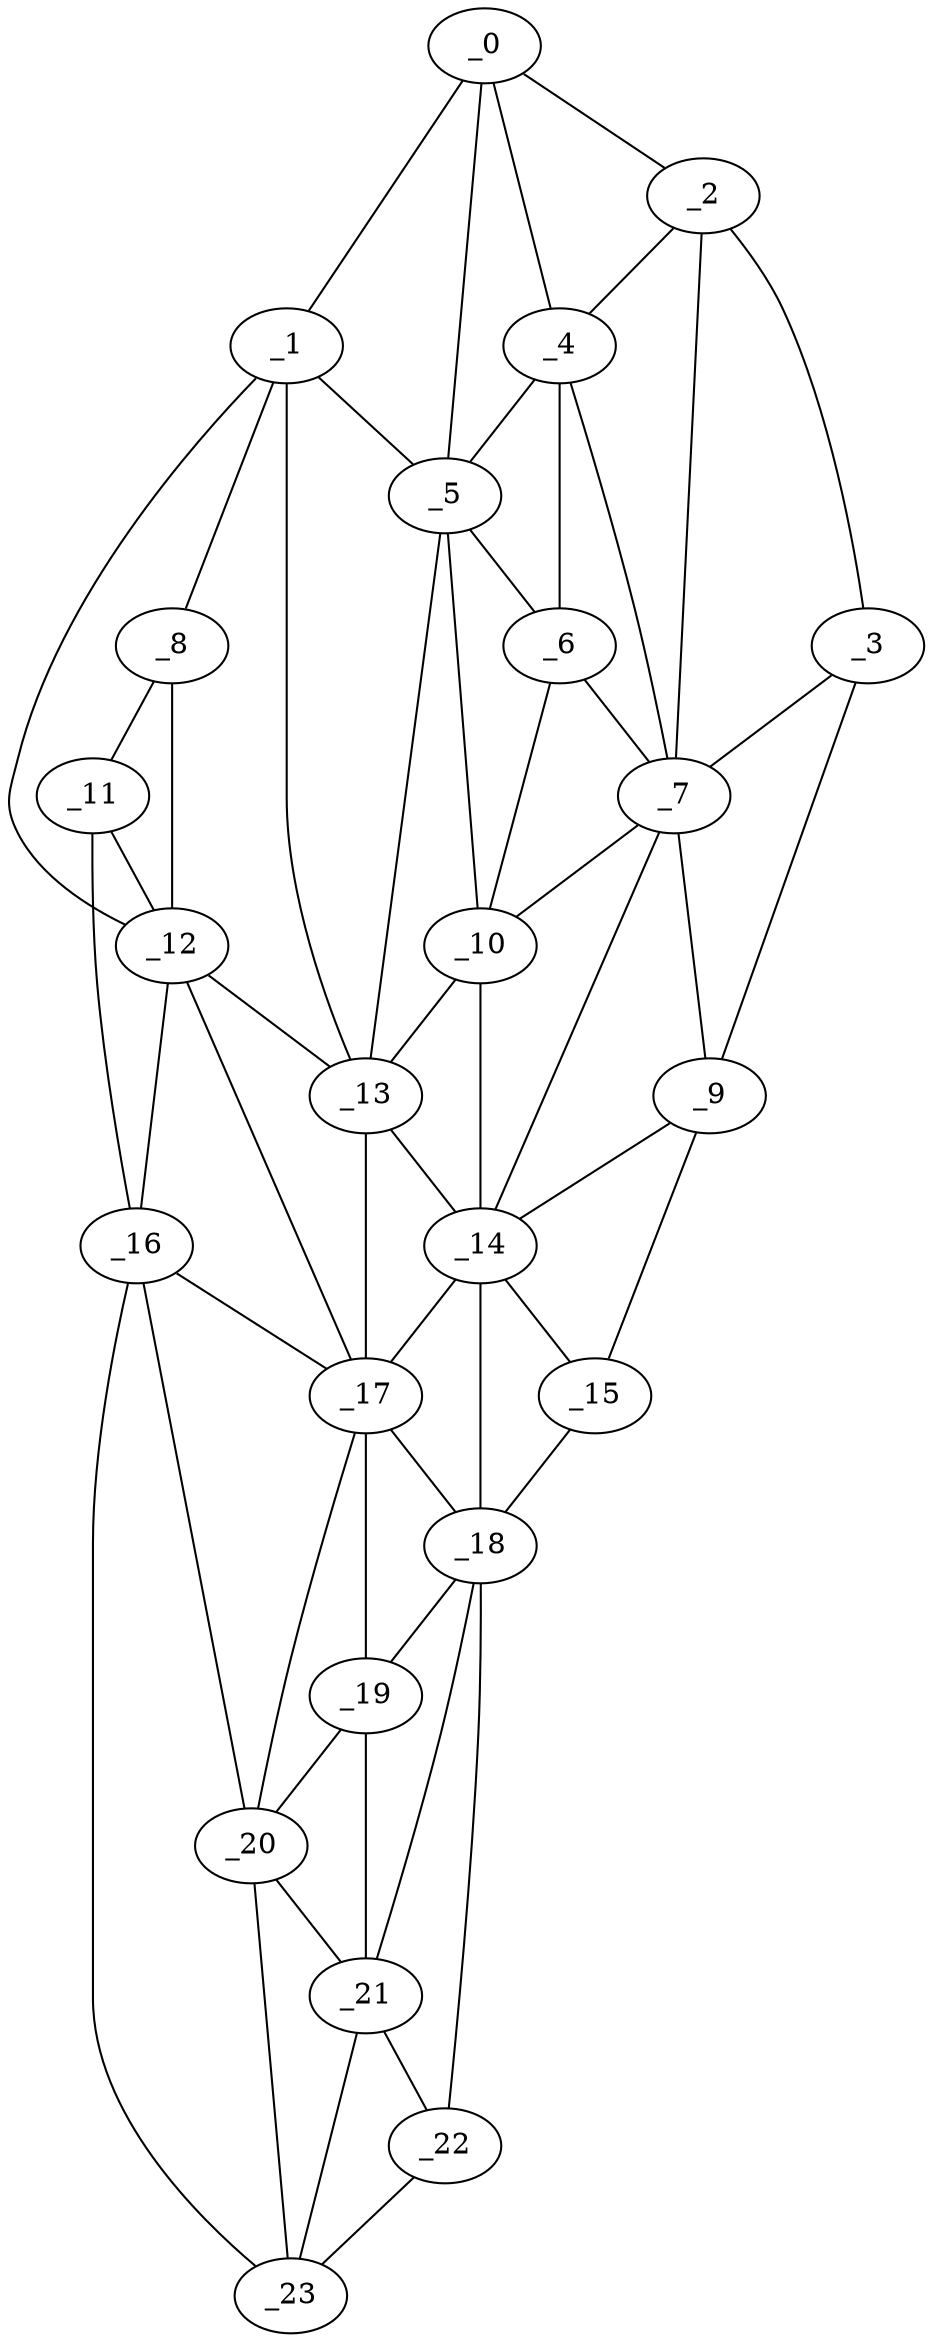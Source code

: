 graph "obj60__235.gxl" {
	_0	 [x=8,
		y=58];
	_1	 [x=11,
		y=68];
	_0 -- _1	 [valence=1];
	_2	 [x=12,
		y=37];
	_0 -- _2	 [valence=1];
	_4	 [x=19,
		y=46];
	_0 -- _4	 [valence=2];
	_5	 [x=19,
		y=52];
	_0 -- _5	 [valence=1];
	_1 -- _5	 [valence=1];
	_8	 [x=33,
		y=96];
	_1 -- _8	 [valence=1];
	_12	 [x=45,
		y=79];
	_1 -- _12	 [valence=1];
	_13	 [x=46,
		y=67];
	_1 -- _13	 [valence=2];
	_3	 [x=18,
		y=27];
	_2 -- _3	 [valence=1];
	_2 -- _4	 [valence=1];
	_7	 [x=30,
		y=35];
	_2 -- _7	 [valence=2];
	_3 -- _7	 [valence=1];
	_9	 [x=40,
		y=29];
	_3 -- _9	 [valence=1];
	_4 -- _5	 [valence=2];
	_6	 [x=27,
		y=46];
	_4 -- _6	 [valence=2];
	_4 -- _7	 [valence=2];
	_5 -- _6	 [valence=2];
	_10	 [x=40,
		y=52];
	_5 -- _10	 [valence=2];
	_5 -- _13	 [valence=2];
	_6 -- _7	 [valence=2];
	_6 -- _10	 [valence=2];
	_7 -- _9	 [valence=2];
	_7 -- _10	 [valence=2];
	_14	 [x=49,
		y=46];
	_7 -- _14	 [valence=2];
	_11	 [x=44,
		y=101];
	_8 -- _11	 [valence=1];
	_8 -- _12	 [valence=1];
	_9 -- _14	 [valence=2];
	_15	 [x=52,
		y=31];
	_9 -- _15	 [valence=1];
	_10 -- _13	 [valence=1];
	_10 -- _14	 [valence=2];
	_11 -- _12	 [valence=2];
	_16	 [x=63,
		y=98];
	_11 -- _16	 [valence=1];
	_12 -- _13	 [valence=1];
	_12 -- _16	 [valence=1];
	_17	 [x=66,
		y=68];
	_12 -- _17	 [valence=2];
	_13 -- _14	 [valence=2];
	_13 -- _17	 [valence=2];
	_14 -- _15	 [valence=2];
	_14 -- _17	 [valence=1];
	_18	 [x=69,
		y=36];
	_14 -- _18	 [valence=2];
	_15 -- _18	 [valence=1];
	_16 -- _17	 [valence=2];
	_20	 [x=75,
		y=72];
	_16 -- _20	 [valence=2];
	_23	 [x=124,
		y=77];
	_16 -- _23	 [valence=1];
	_17 -- _18	 [valence=2];
	_19	 [x=75,
		y=66];
	_17 -- _19	 [valence=1];
	_17 -- _20	 [valence=1];
	_18 -- _19	 [valence=1];
	_21	 [x=85,
		y=66];
	_18 -- _21	 [valence=2];
	_22	 [x=121,
		y=57];
	_18 -- _22	 [valence=1];
	_19 -- _20	 [valence=2];
	_19 -- _21	 [valence=2];
	_20 -- _21	 [valence=2];
	_20 -- _23	 [valence=2];
	_21 -- _22	 [valence=1];
	_21 -- _23	 [valence=2];
	_22 -- _23	 [valence=1];
}
